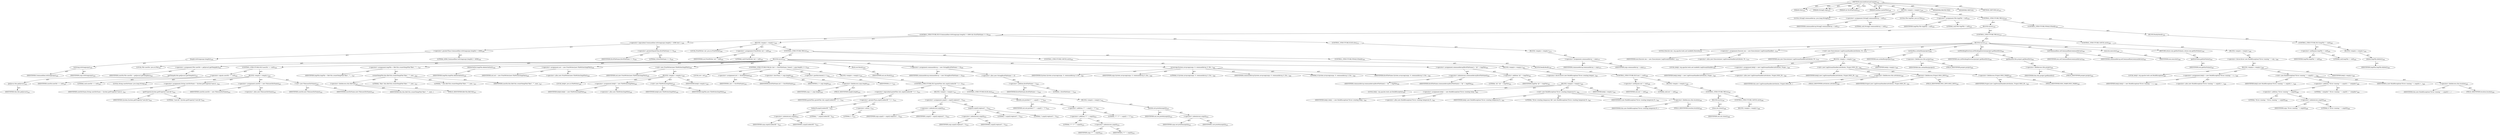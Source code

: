digraph "executeExternalCompile" {  
"111669149708" [label = <(METHOD,executeExternalCompile)<SUB>425</SUB>> ]
"115964117000" [label = <(PARAM,this)<SUB>425</SUB>> ]
"115964117015" [label = <(PARAM,String[] args)<SUB>425</SUB>> ]
"115964117016" [label = <(PARAM,int firstFileName)<SUB>425</SUB>> ]
"115964117017" [label = <(PARAM,boolean quoteFiles)<SUB>426</SUB>> ]
"25769803830" [label = <(BLOCK,&lt;empty&gt;,&lt;empty&gt;)<SUB>426</SUB>> ]
"94489280524" [label = <(LOCAL,String[] commandArray: java.lang.String[])<SUB>427</SUB>> ]
"30064771373" [label = <(&lt;operator&gt;.assignment,String[] commandArray = null)<SUB>427</SUB>> ]
"68719476953" [label = <(IDENTIFIER,commandArray,String[] commandArray = null)<SUB>427</SUB>> ]
"90194313276" [label = <(LITERAL,null,String[] commandArray = null)<SUB>427</SUB>> ]
"94489280525" [label = <(LOCAL,File tmpFile: java.io.File)<SUB>428</SUB>> ]
"30064771374" [label = <(&lt;operator&gt;.assignment,File tmpFile = null)<SUB>428</SUB>> ]
"68719476954" [label = <(IDENTIFIER,tmpFile,File tmpFile = null)<SUB>428</SUB>> ]
"90194313277" [label = <(LITERAL,null,File tmpFile = null)<SUB>428</SUB>> ]
"47244640298" [label = <(CONTROL_STRUCTURE,TRY,try)<SUB>430</SUB>> ]
"25769803831" [label = <(BLOCK,try,try)<SUB>430</SUB>> ]
"47244640299" [label = <(CONTROL_STRUCTURE,IF,if (Commandline.toString(args).length() &gt; 4096 &amp;&amp; firstFileName &gt;= 0))<SUB>438</SUB>> ]
"30064771375" [label = <(&lt;operator&gt;.logicalAnd,Commandline.toString(args).length() &gt; 4096 &amp;&amp; f...)<SUB>438</SUB>> ]
"30064771376" [label = <(&lt;operator&gt;.greaterThan,Commandline.toString(args).length() &gt; 4096)<SUB>438</SUB>> ]
"30064771377" [label = <(length,toString(args).length())<SUB>438</SUB>> ]
"30064771378" [label = <(toString,toString(args))<SUB>438</SUB>> ]
"68719476955" [label = <(IDENTIFIER,Commandline,toString(args))<SUB>438</SUB>> ]
"68719476956" [label = <(IDENTIFIER,args,toString(args))<SUB>438</SUB>> ]
"90194313278" [label = <(LITERAL,4096,Commandline.toString(args).length() &gt; 4096)<SUB>438</SUB>> ]
"30064771379" [label = <(&lt;operator&gt;.greaterEqualsThan,firstFileName &gt;= 0)<SUB>439</SUB>> ]
"68719476957" [label = <(IDENTIFIER,firstFileName,firstFileName &gt;= 0)<SUB>439</SUB>> ]
"90194313279" [label = <(LITERAL,0,firstFileName &gt;= 0)<SUB>439</SUB>> ]
"25769803832" [label = <(BLOCK,&lt;empty&gt;,&lt;empty&gt;)<SUB>439</SUB>> ]
"94489280526" [label = <(LOCAL,PrintWriter out: java.io.PrintWriter)<SUB>440</SUB>> ]
"30064771380" [label = <(&lt;operator&gt;.assignment,PrintWriter out = null)<SUB>440</SUB>> ]
"68719476958" [label = <(IDENTIFIER,out,PrintWriter out = null)<SUB>440</SUB>> ]
"90194313280" [label = <(LITERAL,null,PrintWriter out = null)<SUB>440</SUB>> ]
"47244640300" [label = <(CONTROL_STRUCTURE,TRY,try)<SUB>441</SUB>> ]
"25769803833" [label = <(BLOCK,try,try)<SUB>441</SUB>> ]
"94489280527" [label = <(LOCAL,File userDir: java.io.File)<SUB>442</SUB>> ]
"30064771381" [label = <(&lt;operator&gt;.assignment,File userDir = getJavac().getTempdir())<SUB>442</SUB>> ]
"68719476959" [label = <(IDENTIFIER,userDir,File userDir = getJavac().getTempdir())<SUB>442</SUB>> ]
"30064771382" [label = <(getTempdir,this.getJavac().getTempdir())<SUB>442</SUB>> ]
"30064771383" [label = <(getJavac,this.getJavac())<SUB>442</SUB>> ]
"68719476754" [label = <(IDENTIFIER,this,this.getJavac())<SUB>442</SUB>> ]
"47244640301" [label = <(CONTROL_STRUCTURE,IF,if (userDir == null))<SUB>443</SUB>> ]
"30064771384" [label = <(&lt;operator&gt;.equals,userDir == null)<SUB>443</SUB>> ]
"68719476960" [label = <(IDENTIFIER,userDir,userDir == null)<SUB>443</SUB>> ]
"90194313281" [label = <(LITERAL,null,userDir == null)<SUB>443</SUB>> ]
"25769803834" [label = <(BLOCK,&lt;empty&gt;,&lt;empty&gt;)<SUB>443</SUB>> ]
"94489280528" [label = <(LOCAL,String userDirName: java.lang.String)<SUB>444</SUB>> ]
"30064771385" [label = <(&lt;operator&gt;.assignment,String userDirName = System.getProperty(&quot;user.d...)<SUB>444</SUB>> ]
"68719476961" [label = <(IDENTIFIER,userDirName,String userDirName = System.getProperty(&quot;user.d...)<SUB>444</SUB>> ]
"30064771386" [label = <(getProperty,System.getProperty(&quot;user.dir&quot;))<SUB>444</SUB>> ]
"68719476962" [label = <(IDENTIFIER,System,System.getProperty(&quot;user.dir&quot;))<SUB>444</SUB>> ]
"90194313282" [label = <(LITERAL,&quot;user.dir&quot;,System.getProperty(&quot;user.dir&quot;))<SUB>444</SUB>> ]
"30064771387" [label = <(&lt;operator&gt;.assignment,userDir = new File(userDirName))<SUB>445</SUB>> ]
"68719476963" [label = <(IDENTIFIER,userDir,userDir = new File(userDirName))<SUB>445</SUB>> ]
"30064771388" [label = <(&lt;operator&gt;.alloc,new File(userDirName))<SUB>445</SUB>> ]
"30064771389" [label = <(&lt;init&gt;,new File(userDirName))<SUB>445</SUB>> ]
"68719476964" [label = <(IDENTIFIER,userDir,new File(userDirName))<SUB>445</SUB>> ]
"68719476965" [label = <(IDENTIFIER,userDirName,new File(userDirName))<SUB>445</SUB>> ]
"30064771390" [label = <(&lt;operator&gt;.assignment,tmpFile = fileUtils.createTempFile(&quot;files&quot;, &quot;&quot;,...)<SUB>447</SUB>> ]
"68719476966" [label = <(IDENTIFIER,tmpFile,tmpFile = fileUtils.createTempFile(&quot;files&quot;, &quot;&quot;,...)<SUB>447</SUB>> ]
"30064771391" [label = <(createTempFile,this.fileUtils.createTempFile(&quot;files&quot;, &quot;&quot;, user...)<SUB>447</SUB>> ]
"30064771392" [label = <(&lt;operator&gt;.fieldAccess,this.fileUtils)<SUB>447</SUB>> ]
"68719476967" [label = <(IDENTIFIER,this,this.fileUtils.createTempFile(&quot;files&quot;, &quot;&quot;, user...)> ]
"55834574930" [label = <(FIELD_IDENTIFIER,fileUtils,fileUtils)<SUB>447</SUB>> ]
"90194313283" [label = <(LITERAL,&quot;files&quot;,this.fileUtils.createTempFile(&quot;files&quot;, &quot;&quot;, user...)<SUB>447</SUB>> ]
"90194313284" [label = <(LITERAL,&quot;&quot;,this.fileUtils.createTempFile(&quot;files&quot;, &quot;&quot;, user...)<SUB>447</SUB>> ]
"68719476968" [label = <(IDENTIFIER,userDir,this.fileUtils.createTempFile(&quot;files&quot;, &quot;&quot;, user...)<SUB>447</SUB>> ]
"30064771393" [label = <(deleteOnExit,tmpFile.deleteOnExit())<SUB>448</SUB>> ]
"68719476969" [label = <(IDENTIFIER,tmpFile,tmpFile.deleteOnExit())<SUB>448</SUB>> ]
"30064771394" [label = <(&lt;operator&gt;.assignment,out = new PrintWriter(new FileWriter(tmpFile)))<SUB>449</SUB>> ]
"68719476970" [label = <(IDENTIFIER,out,out = new PrintWriter(new FileWriter(tmpFile)))<SUB>449</SUB>> ]
"30064771395" [label = <(&lt;operator&gt;.alloc,new PrintWriter(new FileWriter(tmpFile)))<SUB>449</SUB>> ]
"30064771396" [label = <(&lt;init&gt;,new PrintWriter(new FileWriter(tmpFile)))<SUB>449</SUB>> ]
"68719476971" [label = <(IDENTIFIER,out,new PrintWriter(new FileWriter(tmpFile)))<SUB>449</SUB>> ]
"25769803835" [label = <(BLOCK,&lt;empty&gt;,&lt;empty&gt;)<SUB>449</SUB>> ]
"94489280529" [label = <(LOCAL,$obj0: java.io.FileWriter)<SUB>449</SUB>> ]
"30064771397" [label = <(&lt;operator&gt;.assignment,$obj0 = new FileWriter(tmpFile))<SUB>449</SUB>> ]
"68719476972" [label = <(IDENTIFIER,$obj0,$obj0 = new FileWriter(tmpFile))<SUB>449</SUB>> ]
"30064771398" [label = <(&lt;operator&gt;.alloc,new FileWriter(tmpFile))<SUB>449</SUB>> ]
"30064771399" [label = <(&lt;init&gt;,new FileWriter(tmpFile))<SUB>449</SUB>> ]
"68719476973" [label = <(IDENTIFIER,$obj0,new FileWriter(tmpFile))<SUB>449</SUB>> ]
"68719476974" [label = <(IDENTIFIER,tmpFile,new FileWriter(tmpFile))<SUB>449</SUB>> ]
"68719476975" [label = <(IDENTIFIER,$obj0,&lt;empty&gt;)<SUB>449</SUB>> ]
"47244640302" [label = <(CONTROL_STRUCTURE,FOR,for (int i = firstFileName; Some(i &lt; args.length); i++))<SUB>450</SUB>> ]
"94489280530" [label = <(LOCAL,int i: int)<SUB>450</SUB>> ]
"30064771400" [label = <(&lt;operator&gt;.assignment,int i = firstFileName)<SUB>450</SUB>> ]
"68719476976" [label = <(IDENTIFIER,i,int i = firstFileName)<SUB>450</SUB>> ]
"68719476977" [label = <(IDENTIFIER,firstFileName,int i = firstFileName)<SUB>450</SUB>> ]
"30064771401" [label = <(&lt;operator&gt;.lessThan,i &lt; args.length)<SUB>450</SUB>> ]
"68719476978" [label = <(IDENTIFIER,i,i &lt; args.length)<SUB>450</SUB>> ]
"30064771402" [label = <(&lt;operator&gt;.fieldAccess,args.length)<SUB>450</SUB>> ]
"68719476979" [label = <(IDENTIFIER,args,i &lt; args.length)<SUB>450</SUB>> ]
"55834574931" [label = <(FIELD_IDENTIFIER,length,length)<SUB>450</SUB>> ]
"30064771403" [label = <(&lt;operator&gt;.postIncrement,i++)<SUB>450</SUB>> ]
"68719476980" [label = <(IDENTIFIER,i,i++)<SUB>450</SUB>> ]
"25769803836" [label = <(BLOCK,&lt;empty&gt;,&lt;empty&gt;)<SUB>450</SUB>> ]
"47244640303" [label = <(CONTROL_STRUCTURE,IF,if (quoteFiles &amp;&amp; args[i].indexOf(&quot; &quot;) &gt; -1))<SUB>451</SUB>> ]
"30064771404" [label = <(&lt;operator&gt;.logicalAnd,quoteFiles &amp;&amp; args[i].indexOf(&quot; &quot;) &gt; -1)<SUB>451</SUB>> ]
"68719476981" [label = <(IDENTIFIER,quoteFiles,quoteFiles &amp;&amp; args[i].indexOf(&quot; &quot;) &gt; -1)<SUB>451</SUB>> ]
"30064771405" [label = <(&lt;operator&gt;.greaterThan,args[i].indexOf(&quot; &quot;) &gt; -1)<SUB>451</SUB>> ]
"30064771406" [label = <(indexOf,args[i].indexOf(&quot; &quot;))<SUB>451</SUB>> ]
"30064771407" [label = <(&lt;operator&gt;.indexAccess,args[i])<SUB>451</SUB>> ]
"68719476982" [label = <(IDENTIFIER,args,args[i].indexOf(&quot; &quot;))<SUB>451</SUB>> ]
"68719476983" [label = <(IDENTIFIER,i,args[i].indexOf(&quot; &quot;))<SUB>451</SUB>> ]
"90194313285" [label = <(LITERAL,&quot; &quot;,args[i].indexOf(&quot; &quot;))<SUB>451</SUB>> ]
"30064771408" [label = <(&lt;operator&gt;.minus,-1)<SUB>451</SUB>> ]
"90194313286" [label = <(LITERAL,1,-1)<SUB>451</SUB>> ]
"25769803837" [label = <(BLOCK,&lt;empty&gt;,&lt;empty&gt;)<SUB>451</SUB>> ]
"30064771409" [label = <(&lt;operator&gt;.assignment,args[i] = args[i].replace('\\', '/'))<SUB>452</SUB>> ]
"30064771410" [label = <(&lt;operator&gt;.indexAccess,args[i])<SUB>452</SUB>> ]
"68719476984" [label = <(IDENTIFIER,args,args[i] = args[i].replace('\\', '/'))<SUB>452</SUB>> ]
"68719476985" [label = <(IDENTIFIER,i,args[i] = args[i].replace('\\', '/'))<SUB>452</SUB>> ]
"30064771411" [label = <(replace,args[i].replace('\\', '/'))<SUB>452</SUB>> ]
"30064771412" [label = <(&lt;operator&gt;.indexAccess,args[i])<SUB>452</SUB>> ]
"68719476986" [label = <(IDENTIFIER,args,args[i].replace('\\', '/'))<SUB>452</SUB>> ]
"68719476987" [label = <(IDENTIFIER,i,args[i].replace('\\', '/'))<SUB>452</SUB>> ]
"90194313287" [label = <(LITERAL,'\\',args[i].replace('\\', '/'))<SUB>452</SUB>> ]
"90194313288" [label = <(LITERAL,'/',args[i].replace('\\', '/'))<SUB>452</SUB>> ]
"30064771413" [label = <(println,out.println(&quot;\&quot;&quot; + args[i] + &quot;\&quot;&quot;))<SUB>453</SUB>> ]
"68719476988" [label = <(IDENTIFIER,out,out.println(&quot;\&quot;&quot; + args[i] + &quot;\&quot;&quot;))<SUB>453</SUB>> ]
"30064771414" [label = <(&lt;operator&gt;.addition,&quot;\&quot;&quot; + args[i] + &quot;\&quot;&quot;)<SUB>453</SUB>> ]
"30064771415" [label = <(&lt;operator&gt;.addition,&quot;\&quot;&quot; + args[i])<SUB>453</SUB>> ]
"90194313289" [label = <(LITERAL,&quot;\&quot;&quot;,&quot;\&quot;&quot; + args[i])<SUB>453</SUB>> ]
"30064771416" [label = <(&lt;operator&gt;.indexAccess,args[i])<SUB>453</SUB>> ]
"68719476989" [label = <(IDENTIFIER,args,&quot;\&quot;&quot; + args[i])<SUB>453</SUB>> ]
"68719476990" [label = <(IDENTIFIER,i,&quot;\&quot;&quot; + args[i])<SUB>453</SUB>> ]
"90194313290" [label = <(LITERAL,&quot;\&quot;&quot;,&quot;\&quot;&quot; + args[i] + &quot;\&quot;&quot;)<SUB>453</SUB>> ]
"47244640304" [label = <(CONTROL_STRUCTURE,ELSE,else)<SUB>454</SUB>> ]
"25769803838" [label = <(BLOCK,&lt;empty&gt;,&lt;empty&gt;)<SUB>454</SUB>> ]
"30064771417" [label = <(println,out.println(args[i]))<SUB>455</SUB>> ]
"68719476991" [label = <(IDENTIFIER,out,out.println(args[i]))<SUB>455</SUB>> ]
"30064771418" [label = <(&lt;operator&gt;.indexAccess,args[i])<SUB>455</SUB>> ]
"68719476992" [label = <(IDENTIFIER,args,out.println(args[i]))<SUB>455</SUB>> ]
"68719476993" [label = <(IDENTIFIER,i,out.println(args[i]))<SUB>455</SUB>> ]
"30064771419" [label = <(flush,out.flush())<SUB>458</SUB>> ]
"68719476994" [label = <(IDENTIFIER,out,out.flush())<SUB>458</SUB>> ]
"30064771420" [label = <(&lt;operator&gt;.assignment,commandArray = new String[firstFileName + 1])<SUB>459</SUB>> ]
"68719476995" [label = <(IDENTIFIER,commandArray,commandArray = new String[firstFileName + 1])<SUB>459</SUB>> ]
"30064771421" [label = <(&lt;operator&gt;.alloc,new String[firstFileName + 1])> ]
"30064771422" [label = <(&lt;operator&gt;.addition,firstFileName + 1)<SUB>459</SUB>> ]
"68719476996" [label = <(IDENTIFIER,firstFileName,firstFileName + 1)<SUB>459</SUB>> ]
"90194313291" [label = <(LITERAL,1,firstFileName + 1)<SUB>459</SUB>> ]
"30064771423" [label = <(arraycopy,System.arraycopy(args, 0, commandArray, 0, firs...)<SUB>460</SUB>> ]
"68719476997" [label = <(IDENTIFIER,System,System.arraycopy(args, 0, commandArray, 0, firs...)<SUB>460</SUB>> ]
"68719476998" [label = <(IDENTIFIER,args,System.arraycopy(args, 0, commandArray, 0, firs...)<SUB>460</SUB>> ]
"90194313292" [label = <(LITERAL,0,System.arraycopy(args, 0, commandArray, 0, firs...)<SUB>460</SUB>> ]
"68719476999" [label = <(IDENTIFIER,commandArray,System.arraycopy(args, 0, commandArray, 0, firs...)<SUB>460</SUB>> ]
"90194313293" [label = <(LITERAL,0,System.arraycopy(args, 0, commandArray, 0, firs...)<SUB>460</SUB>> ]
"68719477000" [label = <(IDENTIFIER,firstFileName,System.arraycopy(args, 0, commandArray, 0, firs...)<SUB>460</SUB>> ]
"30064771424" [label = <(&lt;operator&gt;.assignment,commandArray[firstFileName] = &quot;@&quot; + tmpFile)<SUB>461</SUB>> ]
"30064771425" [label = <(&lt;operator&gt;.indexAccess,commandArray[firstFileName])<SUB>461</SUB>> ]
"68719477001" [label = <(IDENTIFIER,commandArray,commandArray[firstFileName] = &quot;@&quot; + tmpFile)<SUB>461</SUB>> ]
"68719477002" [label = <(IDENTIFIER,firstFileName,commandArray[firstFileName] = &quot;@&quot; + tmpFile)<SUB>461</SUB>> ]
"30064771426" [label = <(&lt;operator&gt;.addition,&quot;@&quot; + tmpFile)<SUB>461</SUB>> ]
"90194313294" [label = <(LITERAL,&quot;@&quot;,&quot;@&quot; + tmpFile)<SUB>461</SUB>> ]
"68719477003" [label = <(IDENTIFIER,tmpFile,&quot;@&quot; + tmpFile)<SUB>461</SUB>> ]
"47244640305" [label = <(CONTROL_STRUCTURE,CATCH,catch)<SUB>462</SUB>> ]
"25769803839" [label = <(BLOCK,&lt;empty&gt;,&lt;empty&gt;)<SUB>462</SUB>> ]
"30064771427" [label = <(&lt;operator&gt;.throw,throw new BuildException(&quot;Error creating tempor...)<SUB>463</SUB>> ]
"25769803840" [label = <(BLOCK,&lt;empty&gt;,&lt;empty&gt;)<SUB>463</SUB>> ]
"94489280531" [label = <(LOCAL,$obj1: org.apache.tools.ant.BuildException)<SUB>463</SUB>> ]
"30064771428" [label = <(&lt;operator&gt;.assignment,$obj1 = new BuildException(&quot;Error creating temp...)<SUB>463</SUB>> ]
"68719477004" [label = <(IDENTIFIER,$obj1,$obj1 = new BuildException(&quot;Error creating temp...)<SUB>463</SUB>> ]
"30064771429" [label = <(&lt;operator&gt;.alloc,new BuildException(&quot;Error creating temporary fi...)<SUB>463</SUB>> ]
"30064771430" [label = <(&lt;init&gt;,new BuildException(&quot;Error creating temporary fi...)<SUB>463</SUB>> ]
"68719477005" [label = <(IDENTIFIER,$obj1,new BuildException(&quot;Error creating temporary fi...)<SUB>463</SUB>> ]
"90194313295" [label = <(LITERAL,&quot;Error creating temporary file&quot;,new BuildException(&quot;Error creating temporary fi...)<SUB>463</SUB>> ]
"68719477006" [label = <(IDENTIFIER,e,new BuildException(&quot;Error creating temporary fi...)<SUB>464</SUB>> ]
"30064771431" [label = <(&lt;operator&gt;.fieldAccess,this.location)<SUB>464</SUB>> ]
"68719477007" [label = <(IDENTIFIER,this,new BuildException(&quot;Error creating temporary fi...)> ]
"55834574932" [label = <(FIELD_IDENTIFIER,location,location)<SUB>464</SUB>> ]
"68719477008" [label = <(IDENTIFIER,$obj1,&lt;empty&gt;)<SUB>463</SUB>> ]
"47244640306" [label = <(CONTROL_STRUCTURE,FINALLY,finally)<SUB>465</SUB>> ]
"25769803841" [label = <(BLOCK,finally,finally)<SUB>465</SUB>> ]
"47244640307" [label = <(CONTROL_STRUCTURE,IF,if (out != null))<SUB>466</SUB>> ]
"30064771432" [label = <(&lt;operator&gt;.notEquals,out != null)<SUB>466</SUB>> ]
"68719477009" [label = <(IDENTIFIER,out,out != null)<SUB>466</SUB>> ]
"90194313296" [label = <(LITERAL,null,out != null)<SUB>466</SUB>> ]
"25769803842" [label = <(BLOCK,&lt;empty&gt;,&lt;empty&gt;)<SUB>466</SUB>> ]
"47244640308" [label = <(CONTROL_STRUCTURE,TRY,try)<SUB>467</SUB>> ]
"25769803843" [label = <(BLOCK,try,try)<SUB>467</SUB>> ]
"30064771433" [label = <(close,out.close())<SUB>468</SUB>> ]
"68719477010" [label = <(IDENTIFIER,out,out.close())<SUB>468</SUB>> ]
"47244640309" [label = <(CONTROL_STRUCTURE,CATCH,catch)<SUB>469</SUB>> ]
"25769803844" [label = <(BLOCK,&lt;empty&gt;,&lt;empty&gt;)<SUB>469</SUB>> ]
"47244640310" [label = <(CONTROL_STRUCTURE,ELSE,else)<SUB>474</SUB>> ]
"25769803845" [label = <(BLOCK,&lt;empty&gt;,&lt;empty&gt;)<SUB>474</SUB>> ]
"30064771434" [label = <(&lt;operator&gt;.assignment,commandArray = args)<SUB>475</SUB>> ]
"68719477011" [label = <(IDENTIFIER,commandArray,commandArray = args)<SUB>475</SUB>> ]
"68719477012" [label = <(IDENTIFIER,args,commandArray = args)<SUB>475</SUB>> ]
"47244640311" [label = <(CONTROL_STRUCTURE,TRY,try)<SUB>478</SUB>> ]
"25769803846" [label = <(BLOCK,try,try)<SUB>478</SUB>> ]
"94489280532" [label = <(LOCAL,Execute exe: org.apache.tools.ant.taskdefs.Execute)<SUB>479</SUB>> ]
"30064771435" [label = <(&lt;operator&gt;.assignment,Execute exe = new Execute(new LogStreamHandler(...)<SUB>479</SUB>> ]
"68719477013" [label = <(IDENTIFIER,exe,Execute exe = new Execute(new LogStreamHandler(...)<SUB>479</SUB>> ]
"30064771436" [label = <(&lt;operator&gt;.alloc,new Execute(new LogStreamHandler(attributes, Pr...)<SUB>479</SUB>> ]
"30064771437" [label = <(&lt;init&gt;,new Execute(new LogStreamHandler(attributes, Pr...)<SUB>479</SUB>> ]
"68719477014" [label = <(IDENTIFIER,exe,new Execute(new LogStreamHandler(attributes, Pr...)<SUB>479</SUB>> ]
"25769803847" [label = <(BLOCK,&lt;empty&gt;,&lt;empty&gt;)<SUB>480</SUB>> ]
"94489280533" [label = <(LOCAL,$obj2: org.apache.tools.ant.taskdefs.LogStreamHandler)<SUB>480</SUB>> ]
"30064771438" [label = <(&lt;operator&gt;.assignment,$obj2 = new LogStreamHandler(attributes, Projec...)<SUB>480</SUB>> ]
"68719477015" [label = <(IDENTIFIER,$obj2,$obj2 = new LogStreamHandler(attributes, Projec...)<SUB>480</SUB>> ]
"30064771439" [label = <(&lt;operator&gt;.alloc,new LogStreamHandler(attributes, Project.MSG_IN...)<SUB>480</SUB>> ]
"30064771440" [label = <(&lt;init&gt;,new LogStreamHandler(attributes, Project.MSG_IN...)<SUB>480</SUB>> ]
"68719477016" [label = <(IDENTIFIER,$obj2,new LogStreamHandler(attributes, Project.MSG_IN...)<SUB>480</SUB>> ]
"30064771441" [label = <(&lt;operator&gt;.fieldAccess,this.attributes)<SUB>480</SUB>> ]
"68719477017" [label = <(IDENTIFIER,this,new LogStreamHandler(attributes, Project.MSG_IN...)> ]
"55834574933" [label = <(FIELD_IDENTIFIER,attributes,attributes)<SUB>480</SUB>> ]
"30064771442" [label = <(&lt;operator&gt;.fieldAccess,Project.MSG_INFO)<SUB>481</SUB>> ]
"68719477018" [label = <(IDENTIFIER,Project,new LogStreamHandler(attributes, Project.MSG_IN...)<SUB>481</SUB>> ]
"55834574934" [label = <(FIELD_IDENTIFIER,MSG_INFO,MSG_INFO)<SUB>481</SUB>> ]
"30064771443" [label = <(&lt;operator&gt;.fieldAccess,Project.MSG_WARN)<SUB>482</SUB>> ]
"68719477019" [label = <(IDENTIFIER,Project,new LogStreamHandler(attributes, Project.MSG_IN...)<SUB>482</SUB>> ]
"55834574935" [label = <(FIELD_IDENTIFIER,MSG_WARN,MSG_WARN)<SUB>482</SUB>> ]
"68719477020" [label = <(IDENTIFIER,$obj2,&lt;empty&gt;)<SUB>480</SUB>> ]
"30064771444" [label = <(setAntRun,setAntRun(project))<SUB>483</SUB>> ]
"68719477021" [label = <(IDENTIFIER,exe,setAntRun(project))<SUB>483</SUB>> ]
"30064771445" [label = <(&lt;operator&gt;.fieldAccess,this.project)<SUB>483</SUB>> ]
"68719477022" [label = <(IDENTIFIER,this,setAntRun(project))> ]
"55834574936" [label = <(FIELD_IDENTIFIER,project,project)<SUB>483</SUB>> ]
"30064771446" [label = <(setWorkingDirectory,setWorkingDirectory(project.getBaseDir()))<SUB>484</SUB>> ]
"68719477023" [label = <(IDENTIFIER,exe,setWorkingDirectory(project.getBaseDir()))<SUB>484</SUB>> ]
"30064771447" [label = <(getBaseDir,this.project.getBaseDir())<SUB>484</SUB>> ]
"30064771448" [label = <(&lt;operator&gt;.fieldAccess,this.project)<SUB>484</SUB>> ]
"68719477024" [label = <(IDENTIFIER,this,this.project.getBaseDir())> ]
"55834574937" [label = <(FIELD_IDENTIFIER,project,project)<SUB>484</SUB>> ]
"30064771449" [label = <(setCommandline,setCommandline(commandArray))<SUB>485</SUB>> ]
"68719477025" [label = <(IDENTIFIER,exe,setCommandline(commandArray))<SUB>485</SUB>> ]
"68719477026" [label = <(IDENTIFIER,commandArray,setCommandline(commandArray))<SUB>485</SUB>> ]
"30064771450" [label = <(execute,execute())<SUB>486</SUB>> ]
"68719477027" [label = <(IDENTIFIER,exe,execute())<SUB>486</SUB>> ]
"146028888074" [label = <(RETURN,return exe.getExitValue();,return exe.getExitValue();)<SUB>487</SUB>> ]
"30064771451" [label = <(getExitValue,getExitValue())<SUB>487</SUB>> ]
"68719477028" [label = <(IDENTIFIER,exe,getExitValue())<SUB>487</SUB>> ]
"47244640312" [label = <(CONTROL_STRUCTURE,CATCH,catch)<SUB>488</SUB>> ]
"25769803848" [label = <(BLOCK,&lt;empty&gt;,&lt;empty&gt;)<SUB>488</SUB>> ]
"30064771452" [label = <(&lt;operator&gt;.throw,throw new BuildException(&quot;Error running &quot; + arg...)<SUB>489</SUB>> ]
"25769803849" [label = <(BLOCK,&lt;empty&gt;,&lt;empty&gt;)<SUB>489</SUB>> ]
"94489280534" [label = <(LOCAL,$obj3: org.apache.tools.ant.BuildException)<SUB>489</SUB>> ]
"30064771453" [label = <(&lt;operator&gt;.assignment,$obj3 = new BuildException(&quot;Error running &quot; + a...)<SUB>489</SUB>> ]
"68719477029" [label = <(IDENTIFIER,$obj3,$obj3 = new BuildException(&quot;Error running &quot; + a...)<SUB>489</SUB>> ]
"30064771454" [label = <(&lt;operator&gt;.alloc,new BuildException(&quot;Error running &quot; + args[0] +...)<SUB>489</SUB>> ]
"30064771455" [label = <(&lt;init&gt;,new BuildException(&quot;Error running &quot; + args[0] +...)<SUB>489</SUB>> ]
"68719477030" [label = <(IDENTIFIER,$obj3,new BuildException(&quot;Error running &quot; + args[0] +...)<SUB>489</SUB>> ]
"30064771456" [label = <(&lt;operator&gt;.addition,&quot;Error running &quot; + args[0] + &quot; compiler&quot;)<SUB>489</SUB>> ]
"30064771457" [label = <(&lt;operator&gt;.addition,&quot;Error running &quot; + args[0])<SUB>489</SUB>> ]
"90194313297" [label = <(LITERAL,&quot;Error running &quot;,&quot;Error running &quot; + args[0])<SUB>489</SUB>> ]
"30064771458" [label = <(&lt;operator&gt;.indexAccess,args[0])<SUB>489</SUB>> ]
"68719477031" [label = <(IDENTIFIER,args,&quot;Error running &quot; + args[0])<SUB>489</SUB>> ]
"90194313298" [label = <(LITERAL,0,&quot;Error running &quot; + args[0])<SUB>489</SUB>> ]
"90194313299" [label = <(LITERAL,&quot; compiler&quot;,&quot;Error running &quot; + args[0] + &quot; compiler&quot;)<SUB>490</SUB>> ]
"68719477032" [label = <(IDENTIFIER,e,new BuildException(&quot;Error running &quot; + args[0] +...)<SUB>490</SUB>> ]
"30064771459" [label = <(&lt;operator&gt;.fieldAccess,this.location)<SUB>490</SUB>> ]
"68719477033" [label = <(IDENTIFIER,this,new BuildException(&quot;Error running &quot; + args[0] +...)> ]
"55834574938" [label = <(FIELD_IDENTIFIER,location,location)<SUB>490</SUB>> ]
"68719477034" [label = <(IDENTIFIER,$obj3,&lt;empty&gt;)<SUB>489</SUB>> ]
"47244640313" [label = <(CONTROL_STRUCTURE,FINALLY,finally)<SUB>492</SUB>> ]
"25769803850" [label = <(BLOCK,finally,finally)<SUB>492</SUB>> ]
"47244640314" [label = <(CONTROL_STRUCTURE,IF,if (tmpFile != null))<SUB>493</SUB>> ]
"30064771460" [label = <(&lt;operator&gt;.notEquals,tmpFile != null)<SUB>493</SUB>> ]
"68719477035" [label = <(IDENTIFIER,tmpFile,tmpFile != null)<SUB>493</SUB>> ]
"90194313300" [label = <(LITERAL,null,tmpFile != null)<SUB>493</SUB>> ]
"25769803851" [label = <(BLOCK,&lt;empty&gt;,&lt;empty&gt;)<SUB>493</SUB>> ]
"30064771461" [label = <(delete,tmpFile.delete())<SUB>494</SUB>> ]
"68719477036" [label = <(IDENTIFIER,tmpFile,tmpFile.delete())<SUB>494</SUB>> ]
"133143986224" [label = <(MODIFIER,PROTECTED)> ]
"133143986225" [label = <(MODIFIER,VIRTUAL)> ]
"128849018892" [label = <(METHOD_RETURN,int)<SUB>425</SUB>> ]
  "111669149708" -> "115964117000"  [ label = "AST: "] 
  "111669149708" -> "115964117015"  [ label = "AST: "] 
  "111669149708" -> "115964117016"  [ label = "AST: "] 
  "111669149708" -> "115964117017"  [ label = "AST: "] 
  "111669149708" -> "25769803830"  [ label = "AST: "] 
  "111669149708" -> "133143986224"  [ label = "AST: "] 
  "111669149708" -> "133143986225"  [ label = "AST: "] 
  "111669149708" -> "128849018892"  [ label = "AST: "] 
  "25769803830" -> "94489280524"  [ label = "AST: "] 
  "25769803830" -> "30064771373"  [ label = "AST: "] 
  "25769803830" -> "94489280525"  [ label = "AST: "] 
  "25769803830" -> "30064771374"  [ label = "AST: "] 
  "25769803830" -> "47244640298"  [ label = "AST: "] 
  "30064771373" -> "68719476953"  [ label = "AST: "] 
  "30064771373" -> "90194313276"  [ label = "AST: "] 
  "30064771374" -> "68719476954"  [ label = "AST: "] 
  "30064771374" -> "90194313277"  [ label = "AST: "] 
  "47244640298" -> "25769803831"  [ label = "AST: "] 
  "47244640298" -> "47244640313"  [ label = "AST: "] 
  "25769803831" -> "47244640299"  [ label = "AST: "] 
  "25769803831" -> "47244640311"  [ label = "AST: "] 
  "47244640299" -> "30064771375"  [ label = "AST: "] 
  "47244640299" -> "25769803832"  [ label = "AST: "] 
  "47244640299" -> "47244640310"  [ label = "AST: "] 
  "30064771375" -> "30064771376"  [ label = "AST: "] 
  "30064771375" -> "30064771379"  [ label = "AST: "] 
  "30064771376" -> "30064771377"  [ label = "AST: "] 
  "30064771376" -> "90194313278"  [ label = "AST: "] 
  "30064771377" -> "30064771378"  [ label = "AST: "] 
  "30064771378" -> "68719476955"  [ label = "AST: "] 
  "30064771378" -> "68719476956"  [ label = "AST: "] 
  "30064771379" -> "68719476957"  [ label = "AST: "] 
  "30064771379" -> "90194313279"  [ label = "AST: "] 
  "25769803832" -> "94489280526"  [ label = "AST: "] 
  "25769803832" -> "30064771380"  [ label = "AST: "] 
  "25769803832" -> "47244640300"  [ label = "AST: "] 
  "30064771380" -> "68719476958"  [ label = "AST: "] 
  "30064771380" -> "90194313280"  [ label = "AST: "] 
  "47244640300" -> "25769803833"  [ label = "AST: "] 
  "47244640300" -> "47244640305"  [ label = "AST: "] 
  "47244640300" -> "47244640306"  [ label = "AST: "] 
  "25769803833" -> "94489280527"  [ label = "AST: "] 
  "25769803833" -> "30064771381"  [ label = "AST: "] 
  "25769803833" -> "47244640301"  [ label = "AST: "] 
  "25769803833" -> "30064771390"  [ label = "AST: "] 
  "25769803833" -> "30064771393"  [ label = "AST: "] 
  "25769803833" -> "30064771394"  [ label = "AST: "] 
  "25769803833" -> "30064771396"  [ label = "AST: "] 
  "25769803833" -> "47244640302"  [ label = "AST: "] 
  "25769803833" -> "30064771419"  [ label = "AST: "] 
  "25769803833" -> "30064771420"  [ label = "AST: "] 
  "25769803833" -> "30064771423"  [ label = "AST: "] 
  "25769803833" -> "30064771424"  [ label = "AST: "] 
  "30064771381" -> "68719476959"  [ label = "AST: "] 
  "30064771381" -> "30064771382"  [ label = "AST: "] 
  "30064771382" -> "30064771383"  [ label = "AST: "] 
  "30064771383" -> "68719476754"  [ label = "AST: "] 
  "47244640301" -> "30064771384"  [ label = "AST: "] 
  "47244640301" -> "25769803834"  [ label = "AST: "] 
  "30064771384" -> "68719476960"  [ label = "AST: "] 
  "30064771384" -> "90194313281"  [ label = "AST: "] 
  "25769803834" -> "94489280528"  [ label = "AST: "] 
  "25769803834" -> "30064771385"  [ label = "AST: "] 
  "25769803834" -> "30064771387"  [ label = "AST: "] 
  "25769803834" -> "30064771389"  [ label = "AST: "] 
  "30064771385" -> "68719476961"  [ label = "AST: "] 
  "30064771385" -> "30064771386"  [ label = "AST: "] 
  "30064771386" -> "68719476962"  [ label = "AST: "] 
  "30064771386" -> "90194313282"  [ label = "AST: "] 
  "30064771387" -> "68719476963"  [ label = "AST: "] 
  "30064771387" -> "30064771388"  [ label = "AST: "] 
  "30064771389" -> "68719476964"  [ label = "AST: "] 
  "30064771389" -> "68719476965"  [ label = "AST: "] 
  "30064771390" -> "68719476966"  [ label = "AST: "] 
  "30064771390" -> "30064771391"  [ label = "AST: "] 
  "30064771391" -> "30064771392"  [ label = "AST: "] 
  "30064771391" -> "90194313283"  [ label = "AST: "] 
  "30064771391" -> "90194313284"  [ label = "AST: "] 
  "30064771391" -> "68719476968"  [ label = "AST: "] 
  "30064771392" -> "68719476967"  [ label = "AST: "] 
  "30064771392" -> "55834574930"  [ label = "AST: "] 
  "30064771393" -> "68719476969"  [ label = "AST: "] 
  "30064771394" -> "68719476970"  [ label = "AST: "] 
  "30064771394" -> "30064771395"  [ label = "AST: "] 
  "30064771396" -> "68719476971"  [ label = "AST: "] 
  "30064771396" -> "25769803835"  [ label = "AST: "] 
  "25769803835" -> "94489280529"  [ label = "AST: "] 
  "25769803835" -> "30064771397"  [ label = "AST: "] 
  "25769803835" -> "30064771399"  [ label = "AST: "] 
  "25769803835" -> "68719476975"  [ label = "AST: "] 
  "30064771397" -> "68719476972"  [ label = "AST: "] 
  "30064771397" -> "30064771398"  [ label = "AST: "] 
  "30064771399" -> "68719476973"  [ label = "AST: "] 
  "30064771399" -> "68719476974"  [ label = "AST: "] 
  "47244640302" -> "94489280530"  [ label = "AST: "] 
  "47244640302" -> "30064771400"  [ label = "AST: "] 
  "47244640302" -> "30064771401"  [ label = "AST: "] 
  "47244640302" -> "30064771403"  [ label = "AST: "] 
  "47244640302" -> "25769803836"  [ label = "AST: "] 
  "30064771400" -> "68719476976"  [ label = "AST: "] 
  "30064771400" -> "68719476977"  [ label = "AST: "] 
  "30064771401" -> "68719476978"  [ label = "AST: "] 
  "30064771401" -> "30064771402"  [ label = "AST: "] 
  "30064771402" -> "68719476979"  [ label = "AST: "] 
  "30064771402" -> "55834574931"  [ label = "AST: "] 
  "30064771403" -> "68719476980"  [ label = "AST: "] 
  "25769803836" -> "47244640303"  [ label = "AST: "] 
  "47244640303" -> "30064771404"  [ label = "AST: "] 
  "47244640303" -> "25769803837"  [ label = "AST: "] 
  "47244640303" -> "47244640304"  [ label = "AST: "] 
  "30064771404" -> "68719476981"  [ label = "AST: "] 
  "30064771404" -> "30064771405"  [ label = "AST: "] 
  "30064771405" -> "30064771406"  [ label = "AST: "] 
  "30064771405" -> "30064771408"  [ label = "AST: "] 
  "30064771406" -> "30064771407"  [ label = "AST: "] 
  "30064771406" -> "90194313285"  [ label = "AST: "] 
  "30064771407" -> "68719476982"  [ label = "AST: "] 
  "30064771407" -> "68719476983"  [ label = "AST: "] 
  "30064771408" -> "90194313286"  [ label = "AST: "] 
  "25769803837" -> "30064771409"  [ label = "AST: "] 
  "25769803837" -> "30064771413"  [ label = "AST: "] 
  "30064771409" -> "30064771410"  [ label = "AST: "] 
  "30064771409" -> "30064771411"  [ label = "AST: "] 
  "30064771410" -> "68719476984"  [ label = "AST: "] 
  "30064771410" -> "68719476985"  [ label = "AST: "] 
  "30064771411" -> "30064771412"  [ label = "AST: "] 
  "30064771411" -> "90194313287"  [ label = "AST: "] 
  "30064771411" -> "90194313288"  [ label = "AST: "] 
  "30064771412" -> "68719476986"  [ label = "AST: "] 
  "30064771412" -> "68719476987"  [ label = "AST: "] 
  "30064771413" -> "68719476988"  [ label = "AST: "] 
  "30064771413" -> "30064771414"  [ label = "AST: "] 
  "30064771414" -> "30064771415"  [ label = "AST: "] 
  "30064771414" -> "90194313290"  [ label = "AST: "] 
  "30064771415" -> "90194313289"  [ label = "AST: "] 
  "30064771415" -> "30064771416"  [ label = "AST: "] 
  "30064771416" -> "68719476989"  [ label = "AST: "] 
  "30064771416" -> "68719476990"  [ label = "AST: "] 
  "47244640304" -> "25769803838"  [ label = "AST: "] 
  "25769803838" -> "30064771417"  [ label = "AST: "] 
  "30064771417" -> "68719476991"  [ label = "AST: "] 
  "30064771417" -> "30064771418"  [ label = "AST: "] 
  "30064771418" -> "68719476992"  [ label = "AST: "] 
  "30064771418" -> "68719476993"  [ label = "AST: "] 
  "30064771419" -> "68719476994"  [ label = "AST: "] 
  "30064771420" -> "68719476995"  [ label = "AST: "] 
  "30064771420" -> "30064771421"  [ label = "AST: "] 
  "30064771421" -> "30064771422"  [ label = "AST: "] 
  "30064771422" -> "68719476996"  [ label = "AST: "] 
  "30064771422" -> "90194313291"  [ label = "AST: "] 
  "30064771423" -> "68719476997"  [ label = "AST: "] 
  "30064771423" -> "68719476998"  [ label = "AST: "] 
  "30064771423" -> "90194313292"  [ label = "AST: "] 
  "30064771423" -> "68719476999"  [ label = "AST: "] 
  "30064771423" -> "90194313293"  [ label = "AST: "] 
  "30064771423" -> "68719477000"  [ label = "AST: "] 
  "30064771424" -> "30064771425"  [ label = "AST: "] 
  "30064771424" -> "30064771426"  [ label = "AST: "] 
  "30064771425" -> "68719477001"  [ label = "AST: "] 
  "30064771425" -> "68719477002"  [ label = "AST: "] 
  "30064771426" -> "90194313294"  [ label = "AST: "] 
  "30064771426" -> "68719477003"  [ label = "AST: "] 
  "47244640305" -> "25769803839"  [ label = "AST: "] 
  "25769803839" -> "30064771427"  [ label = "AST: "] 
  "30064771427" -> "25769803840"  [ label = "AST: "] 
  "25769803840" -> "94489280531"  [ label = "AST: "] 
  "25769803840" -> "30064771428"  [ label = "AST: "] 
  "25769803840" -> "30064771430"  [ label = "AST: "] 
  "25769803840" -> "68719477008"  [ label = "AST: "] 
  "30064771428" -> "68719477004"  [ label = "AST: "] 
  "30064771428" -> "30064771429"  [ label = "AST: "] 
  "30064771430" -> "68719477005"  [ label = "AST: "] 
  "30064771430" -> "90194313295"  [ label = "AST: "] 
  "30064771430" -> "68719477006"  [ label = "AST: "] 
  "30064771430" -> "30064771431"  [ label = "AST: "] 
  "30064771431" -> "68719477007"  [ label = "AST: "] 
  "30064771431" -> "55834574932"  [ label = "AST: "] 
  "47244640306" -> "25769803841"  [ label = "AST: "] 
  "25769803841" -> "47244640307"  [ label = "AST: "] 
  "47244640307" -> "30064771432"  [ label = "AST: "] 
  "47244640307" -> "25769803842"  [ label = "AST: "] 
  "30064771432" -> "68719477009"  [ label = "AST: "] 
  "30064771432" -> "90194313296"  [ label = "AST: "] 
  "25769803842" -> "47244640308"  [ label = "AST: "] 
  "47244640308" -> "25769803843"  [ label = "AST: "] 
  "47244640308" -> "47244640309"  [ label = "AST: "] 
  "25769803843" -> "30064771433"  [ label = "AST: "] 
  "30064771433" -> "68719477010"  [ label = "AST: "] 
  "47244640309" -> "25769803844"  [ label = "AST: "] 
  "47244640310" -> "25769803845"  [ label = "AST: "] 
  "25769803845" -> "30064771434"  [ label = "AST: "] 
  "30064771434" -> "68719477011"  [ label = "AST: "] 
  "30064771434" -> "68719477012"  [ label = "AST: "] 
  "47244640311" -> "25769803846"  [ label = "AST: "] 
  "47244640311" -> "47244640312"  [ label = "AST: "] 
  "25769803846" -> "94489280532"  [ label = "AST: "] 
  "25769803846" -> "30064771435"  [ label = "AST: "] 
  "25769803846" -> "30064771437"  [ label = "AST: "] 
  "25769803846" -> "30064771444"  [ label = "AST: "] 
  "25769803846" -> "30064771446"  [ label = "AST: "] 
  "25769803846" -> "30064771449"  [ label = "AST: "] 
  "25769803846" -> "30064771450"  [ label = "AST: "] 
  "25769803846" -> "146028888074"  [ label = "AST: "] 
  "30064771435" -> "68719477013"  [ label = "AST: "] 
  "30064771435" -> "30064771436"  [ label = "AST: "] 
  "30064771437" -> "68719477014"  [ label = "AST: "] 
  "30064771437" -> "25769803847"  [ label = "AST: "] 
  "25769803847" -> "94489280533"  [ label = "AST: "] 
  "25769803847" -> "30064771438"  [ label = "AST: "] 
  "25769803847" -> "30064771440"  [ label = "AST: "] 
  "25769803847" -> "68719477020"  [ label = "AST: "] 
  "30064771438" -> "68719477015"  [ label = "AST: "] 
  "30064771438" -> "30064771439"  [ label = "AST: "] 
  "30064771440" -> "68719477016"  [ label = "AST: "] 
  "30064771440" -> "30064771441"  [ label = "AST: "] 
  "30064771440" -> "30064771442"  [ label = "AST: "] 
  "30064771440" -> "30064771443"  [ label = "AST: "] 
  "30064771441" -> "68719477017"  [ label = "AST: "] 
  "30064771441" -> "55834574933"  [ label = "AST: "] 
  "30064771442" -> "68719477018"  [ label = "AST: "] 
  "30064771442" -> "55834574934"  [ label = "AST: "] 
  "30064771443" -> "68719477019"  [ label = "AST: "] 
  "30064771443" -> "55834574935"  [ label = "AST: "] 
  "30064771444" -> "68719477021"  [ label = "AST: "] 
  "30064771444" -> "30064771445"  [ label = "AST: "] 
  "30064771445" -> "68719477022"  [ label = "AST: "] 
  "30064771445" -> "55834574936"  [ label = "AST: "] 
  "30064771446" -> "68719477023"  [ label = "AST: "] 
  "30064771446" -> "30064771447"  [ label = "AST: "] 
  "30064771447" -> "30064771448"  [ label = "AST: "] 
  "30064771448" -> "68719477024"  [ label = "AST: "] 
  "30064771448" -> "55834574937"  [ label = "AST: "] 
  "30064771449" -> "68719477025"  [ label = "AST: "] 
  "30064771449" -> "68719477026"  [ label = "AST: "] 
  "30064771450" -> "68719477027"  [ label = "AST: "] 
  "146028888074" -> "30064771451"  [ label = "AST: "] 
  "30064771451" -> "68719477028"  [ label = "AST: "] 
  "47244640312" -> "25769803848"  [ label = "AST: "] 
  "25769803848" -> "30064771452"  [ label = "AST: "] 
  "30064771452" -> "25769803849"  [ label = "AST: "] 
  "25769803849" -> "94489280534"  [ label = "AST: "] 
  "25769803849" -> "30064771453"  [ label = "AST: "] 
  "25769803849" -> "30064771455"  [ label = "AST: "] 
  "25769803849" -> "68719477034"  [ label = "AST: "] 
  "30064771453" -> "68719477029"  [ label = "AST: "] 
  "30064771453" -> "30064771454"  [ label = "AST: "] 
  "30064771455" -> "68719477030"  [ label = "AST: "] 
  "30064771455" -> "30064771456"  [ label = "AST: "] 
  "30064771455" -> "68719477032"  [ label = "AST: "] 
  "30064771455" -> "30064771459"  [ label = "AST: "] 
  "30064771456" -> "30064771457"  [ label = "AST: "] 
  "30064771456" -> "90194313299"  [ label = "AST: "] 
  "30064771457" -> "90194313297"  [ label = "AST: "] 
  "30064771457" -> "30064771458"  [ label = "AST: "] 
  "30064771458" -> "68719477031"  [ label = "AST: "] 
  "30064771458" -> "90194313298"  [ label = "AST: "] 
  "30064771459" -> "68719477033"  [ label = "AST: "] 
  "30064771459" -> "55834574938"  [ label = "AST: "] 
  "47244640313" -> "25769803850"  [ label = "AST: "] 
  "25769803850" -> "47244640314"  [ label = "AST: "] 
  "47244640314" -> "30064771460"  [ label = "AST: "] 
  "47244640314" -> "25769803851"  [ label = "AST: "] 
  "30064771460" -> "68719477035"  [ label = "AST: "] 
  "30064771460" -> "90194313300"  [ label = "AST: "] 
  "25769803851" -> "30064771461"  [ label = "AST: "] 
  "30064771461" -> "68719477036"  [ label = "AST: "] 
  "111669149708" -> "115964117000"  [ label = "DDG: "] 
  "111669149708" -> "115964117015"  [ label = "DDG: "] 
  "111669149708" -> "115964117016"  [ label = "DDG: "] 
  "111669149708" -> "115964117017"  [ label = "DDG: "] 
}
